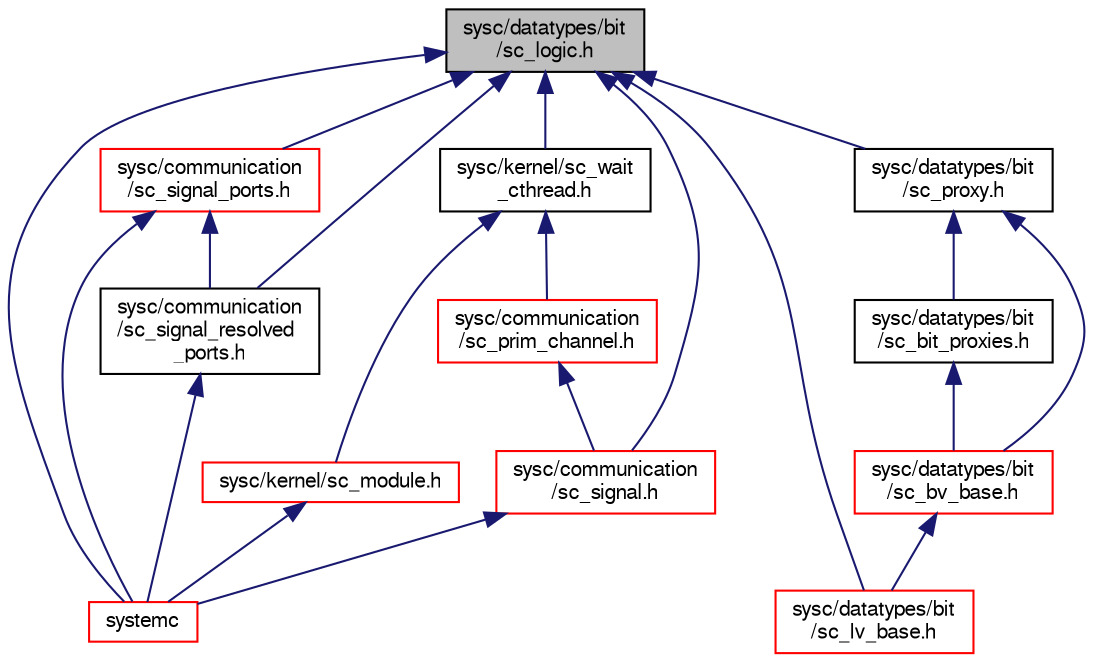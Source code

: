 digraph "sysc/datatypes/bit/sc_logic.h"
{
  edge [fontname="FreeSans",fontsize="10",labelfontname="FreeSans",labelfontsize="10"];
  node [fontname="FreeSans",fontsize="10",shape=record];
  Node14 [label="sysc/datatypes/bit\l/sc_logic.h",height=0.2,width=0.4,color="black", fillcolor="grey75", style="filled", fontcolor="black"];
  Node14 -> Node15 [dir="back",color="midnightblue",fontsize="10",style="solid",fontname="FreeSans"];
  Node15 [label="sysc/kernel/sc_wait\l_cthread.h",height=0.2,width=0.4,color="black", fillcolor="white", style="filled",URL="$a00338.html"];
  Node15 -> Node16 [dir="back",color="midnightblue",fontsize="10",style="solid",fontname="FreeSans"];
  Node16 [label="sysc/kernel/sc_module.h",height=0.2,width=0.4,color="red", fillcolor="white", style="filled",URL="$a00269.html"];
  Node16 -> Node17 [dir="back",color="midnightblue",fontsize="10",style="solid",fontname="FreeSans"];
  Node17 [label="systemc",height=0.2,width=0.4,color="red", fillcolor="white", style="filled",URL="$a00401.html"];
  Node15 -> Node51 [dir="back",color="midnightblue",fontsize="10",style="solid",fontname="FreeSans"];
  Node51 [label="sysc/communication\l/sc_prim_channel.h",height=0.2,width=0.4,color="red", fillcolor="white", style="filled",URL="$a00050.html"];
  Node51 -> Node24 [dir="back",color="midnightblue",fontsize="10",style="solid",fontname="FreeSans"];
  Node24 [label="sysc/communication\l/sc_signal.h",height=0.2,width=0.4,color="red", fillcolor="white", style="filled",URL="$a00059.html"];
  Node24 -> Node17 [dir="back",color="midnightblue",fontsize="10",style="solid",fontname="FreeSans"];
  Node14 -> Node24 [dir="back",color="midnightblue",fontsize="10",style="solid",fontname="FreeSans"];
  Node14 -> Node31 [dir="back",color="midnightblue",fontsize="10",style="solid",fontname="FreeSans"];
  Node31 [label="sysc/communication\l/sc_signal_ports.h",height=0.2,width=0.4,color="red", fillcolor="white", style="filled",URL="$a00065.html"];
  Node31 -> Node17 [dir="back",color="midnightblue",fontsize="10",style="solid",fontname="FreeSans"];
  Node31 -> Node33 [dir="back",color="midnightblue",fontsize="10",style="solid",fontname="FreeSans"];
  Node33 [label="sysc/communication\l/sc_signal_resolved\l_ports.h",height=0.2,width=0.4,color="black", fillcolor="white", style="filled",URL="$a00071.html"];
  Node33 -> Node17 [dir="back",color="midnightblue",fontsize="10",style="solid",fontname="FreeSans"];
  Node14 -> Node33 [dir="back",color="midnightblue",fontsize="10",style="solid",fontname="FreeSans"];
  Node14 -> Node52 [dir="back",color="midnightblue",fontsize="10",style="solid",fontname="FreeSans"];
  Node52 [label="sysc/datatypes/bit\l/sc_proxy.h",height=0.2,width=0.4,color="black", fillcolor="white", style="filled",URL="$a00107.html"];
  Node52 -> Node53 [dir="back",color="midnightblue",fontsize="10",style="solid",fontname="FreeSans"];
  Node53 [label="sysc/datatypes/bit\l/sc_bit_proxies.h",height=0.2,width=0.4,color="black", fillcolor="white", style="filled",URL="$a00089.html"];
  Node53 -> Node54 [dir="back",color="midnightblue",fontsize="10",style="solid",fontname="FreeSans"];
  Node54 [label="sysc/datatypes/bit\l/sc_bv_base.h",height=0.2,width=0.4,color="red", fillcolor="white", style="filled",URL="$a00095.html"];
  Node54 -> Node55 [dir="back",color="midnightblue",fontsize="10",style="solid",fontname="FreeSans"];
  Node55 [label="sysc/datatypes/bit\l/sc_lv_base.h",height=0.2,width=0.4,color="red", fillcolor="white", style="filled",URL="$a00104.html"];
  Node52 -> Node54 [dir="back",color="midnightblue",fontsize="10",style="solid",fontname="FreeSans"];
  Node14 -> Node55 [dir="back",color="midnightblue",fontsize="10",style="solid",fontname="FreeSans"];
  Node14 -> Node17 [dir="back",color="midnightblue",fontsize="10",style="solid",fontname="FreeSans"];
}
